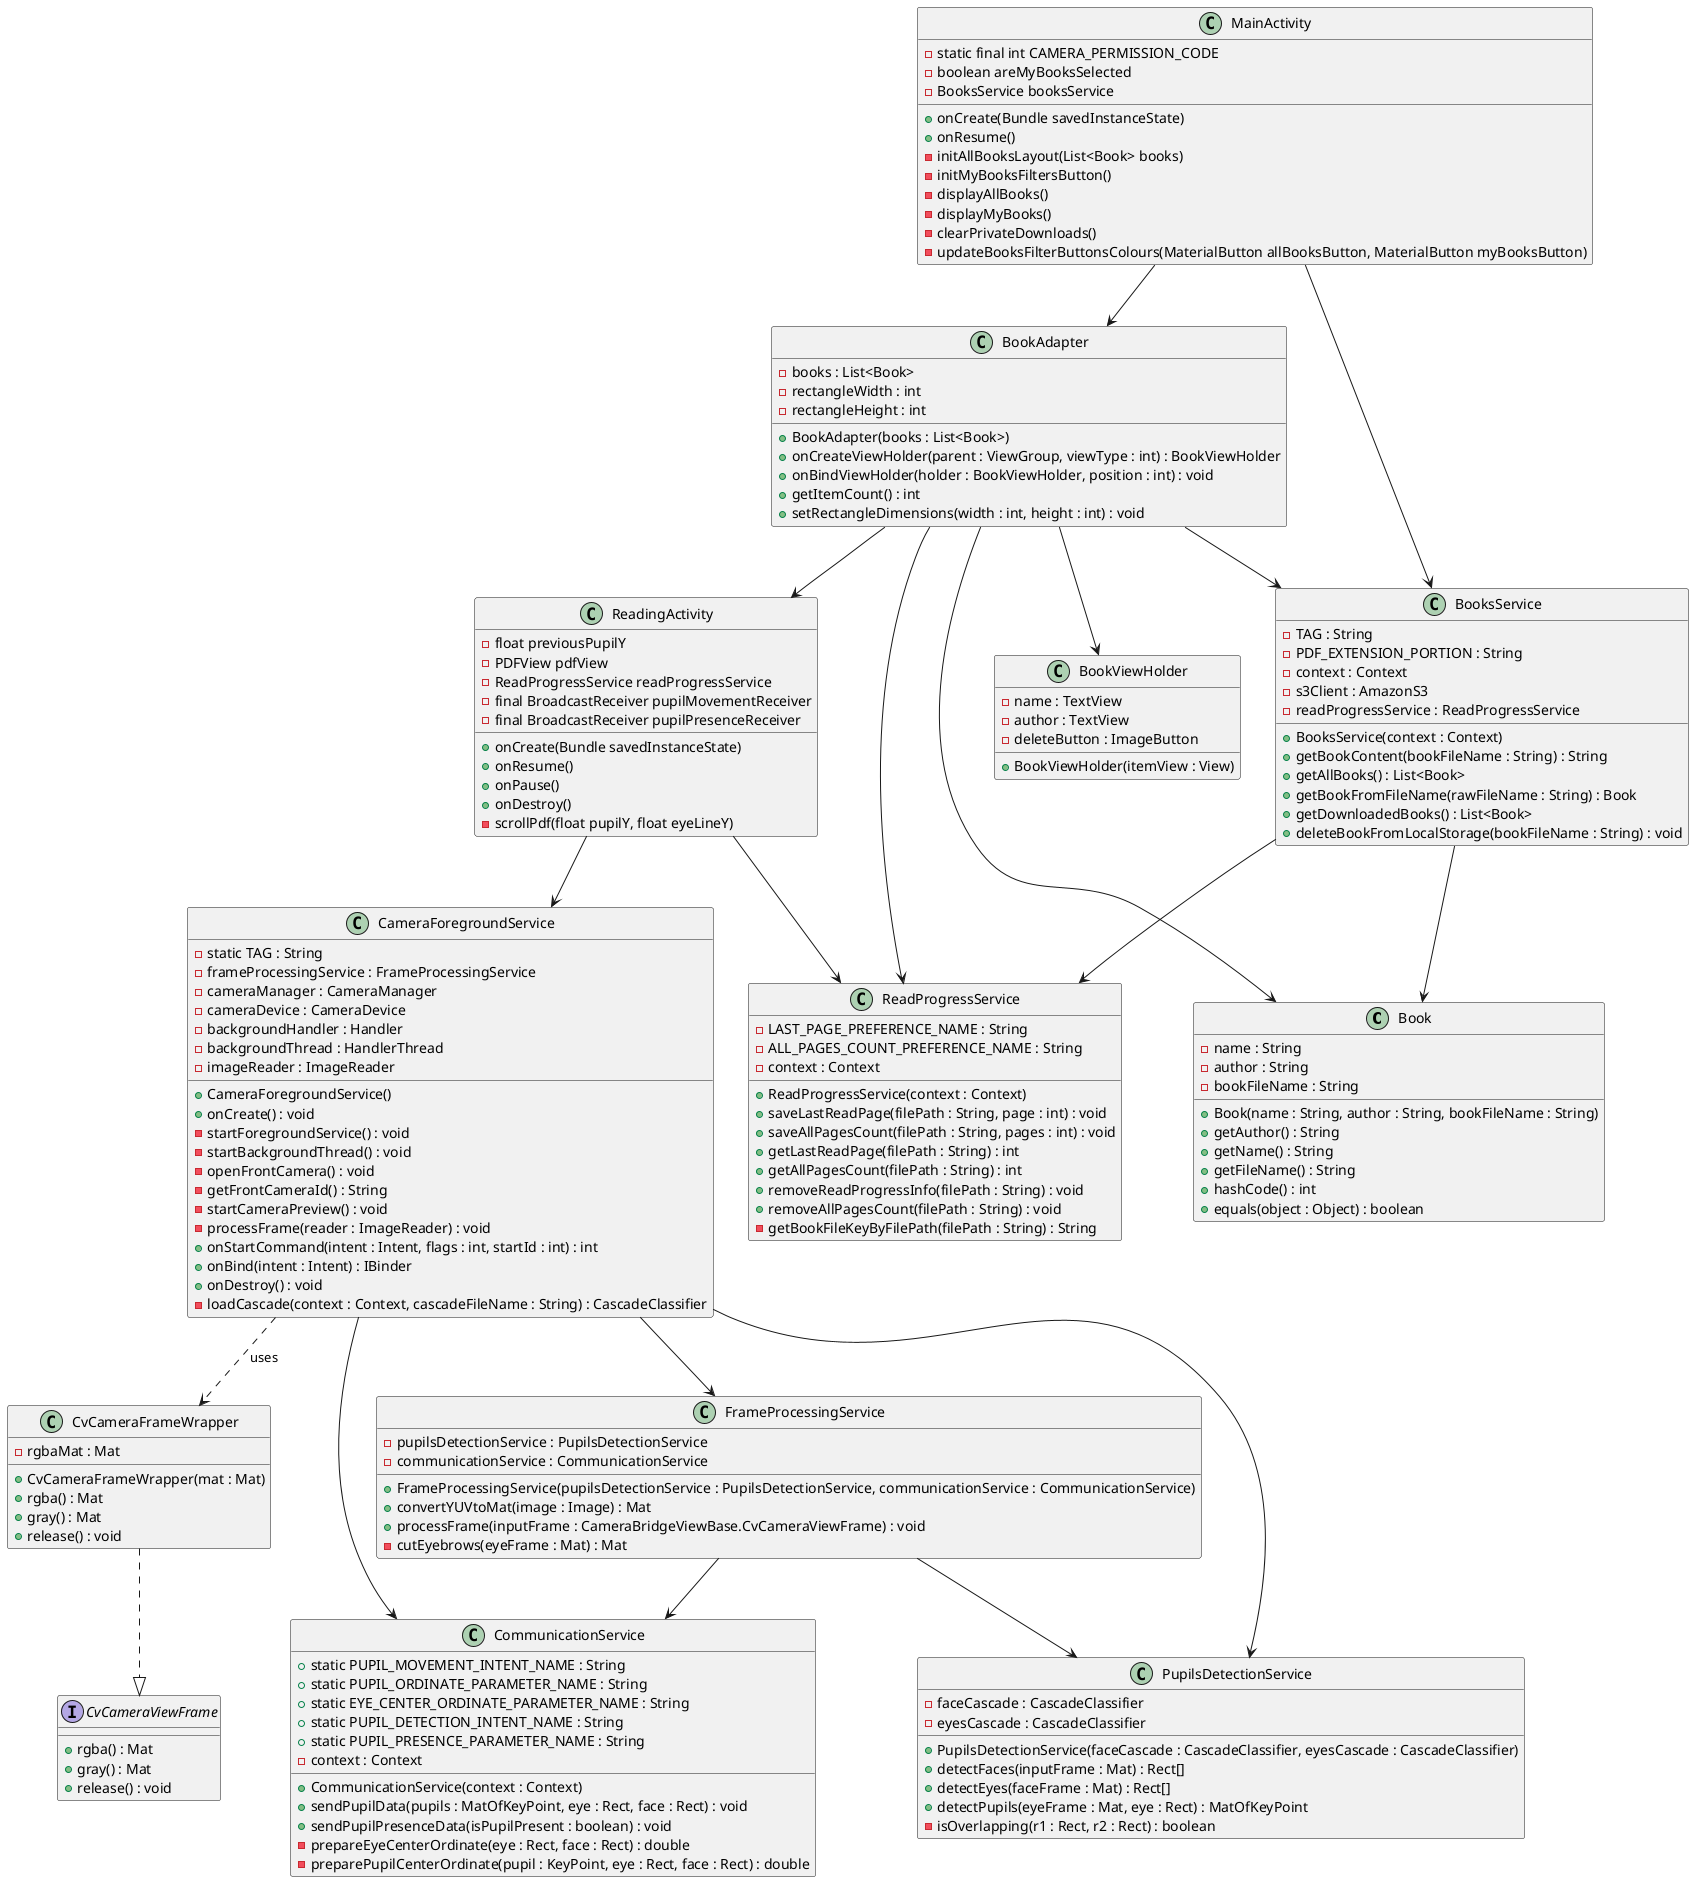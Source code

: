 @startuml
'https://plantuml.com/class-diagram

class Book {
    - name : String
    - author : String
    - bookFileName : String

    + Book(name : String, author : String, bookFileName : String)
    + getAuthor() : String
    + getName() : String
    + getFileName() : String
    + hashCode() : int
    + equals(object : Object) : boolean
}

class BookAdapter {
    - books : List<Book>
    - rectangleWidth : int
    - rectangleHeight : int

    + BookAdapter(books : List<Book>)
    + onCreateViewHolder(parent : ViewGroup, viewType : int) : BookViewHolder
    + onBindViewHolder(holder : BookViewHolder, position : int) : void
    + getItemCount() : int
    + setRectangleDimensions(width : int, height : int) : void
}

class BookViewHolder {
    - name : TextView
    - author : TextView
    - deleteButton : ImageButton

    + BookViewHolder(itemView : View)
}

class BooksService {
    - TAG : String
    - PDF_EXTENSION_PORTION : String
    - context : Context
    - s3Client : AmazonS3
    - readProgressService : ReadProgressService

    + BooksService(context : Context)
    + getBookContent(bookFileName : String) : String
    + getAllBooks() : List<Book>
    + getBookFromFileName(rawFileName : String) : Book
    + getDownloadedBooks() : List<Book>
    + deleteBookFromLocalStorage(bookFileName : String) : void
}

class CameraForegroundService {
        - static TAG : String
        - frameProcessingService : FrameProcessingService
        - cameraManager : CameraManager
        - cameraDevice : CameraDevice
        - backgroundHandler : Handler
        - backgroundThread : HandlerThread
        - imageReader : ImageReader
        + CameraForegroundService()
        + onCreate() : void
        - startForegroundService() : void
        - startBackgroundThread() : void
        - openFrontCamera() : void
        - getFrontCameraId() : String
        - startCameraPreview() : void
        - processFrame(reader : ImageReader) : void
        + onStartCommand(intent : Intent, flags : int, startId : int) : int
        + onBind(intent : Intent) : IBinder
        + onDestroy() : void
        - loadCascade(context : Context, cascadeFileName : String) : CascadeClassifier
}

class CvCameraFrameWrapper {
    - rgbaMat : Mat
    + CvCameraFrameWrapper(mat : Mat)
    + rgba() : Mat
    + gray() : Mat
    + release() : void
}

interface CvCameraViewFrame {
    + rgba() : Mat
    + gray() : Mat
    + release() : void
}

class CommunicationService {
    + static PUPIL_MOVEMENT_INTENT_NAME : String
    + static PUPIL_ORDINATE_PARAMETER_NAME : String
    + static EYE_CENTER_ORDINATE_PARAMETER_NAME : String
    + static PUPIL_DETECTION_INTENT_NAME : String
    + static PUPIL_PRESENCE_PARAMETER_NAME : String
    - context : Context
    + CommunicationService(context : Context)
    + sendPupilData(pupils : MatOfKeyPoint, eye : Rect, face : Rect) : void
    + sendPupilPresenceData(isPupilPresent : boolean) : void
    - prepareEyeCenterOrdinate(eye : Rect, face : Rect) : double
    - preparePupilCenterOrdinate(pupil : KeyPoint, eye : Rect, face : Rect) : double
}

class FrameProcessingService {
    - pupilsDetectionService : PupilsDetectionService
    - communicationService : CommunicationService
    + FrameProcessingService(pupilsDetectionService : PupilsDetectionService, communicationService : CommunicationService)
    + convertYUVtoMat(image : Image) : Mat
    + processFrame(inputFrame : CameraBridgeViewBase.CvCameraViewFrame) : void
    - cutEyebrows(eyeFrame : Mat) : Mat
}

class PupilsDetectionService {
    - faceCascade : CascadeClassifier
    - eyesCascade : CascadeClassifier
    + PupilsDetectionService(faceCascade : CascadeClassifier, eyesCascade : CascadeClassifier)
    + detectFaces(inputFrame : Mat) : Rect[]
    + detectEyes(faceFrame : Mat) : Rect[]
    + detectPupils(eyeFrame : Mat, eye : Rect) : MatOfKeyPoint
    - isOverlapping(r1 : Rect, r2 : Rect) : boolean
}

class ReadProgressService {
    - LAST_PAGE_PREFERENCE_NAME : String
    - ALL_PAGES_COUNT_PREFERENCE_NAME : String
    - context : Context
    + ReadProgressService(context : Context)
    + saveLastReadPage(filePath : String, page : int) : void
    + saveAllPagesCount(filePath : String, pages : int) : void
    + getLastReadPage(filePath : String) : int
    + getAllPagesCount(filePath : String) : int
    + removeReadProgressInfo(filePath : String) : void
    + removeAllPagesCount(filePath : String) : void
    - getBookFileKeyByFilePath(filePath : String) : String
}

class MainActivity {
    - static final int CAMERA_PERMISSION_CODE
    - boolean areMyBooksSelected
    - BooksService booksService
    + onCreate(Bundle savedInstanceState)
    + onResume()
    - initAllBooksLayout(List<Book> books)
    - initMyBooksFiltersButton()
    - displayAllBooks()
    - displayMyBooks()
    - clearPrivateDownloads()
    - updateBooksFilterButtonsColours(MaterialButton allBooksButton, MaterialButton myBooksButton)
}

class ReadingActivity {
    - float previousPupilY
    - PDFView pdfView
    - ReadProgressService readProgressService
    - final BroadcastReceiver pupilMovementReceiver
    - final BroadcastReceiver pupilPresenceReceiver
    + onCreate(Bundle savedInstanceState)
    + onResume()
    + onPause()
    + onDestroy()
    - scrollPdf(float pupilY, float eyeLineY)
}

BookAdapter --> BookViewHolder
BookAdapter --> Book
BookAdapter --> BooksService
BookAdapter --> ReadProgressService
BookAdapter --> ReadingActivity

BooksService --> ReadProgressService
BooksService --> Book

CvCameraFrameWrapper ..|> CvCameraViewFrame
CameraForegroundService --> FrameProcessingService
CameraForegroundService --> PupilsDetectionService
CameraForegroundService --> CommunicationService
CameraForegroundService ..> CvCameraFrameWrapper : uses

FrameProcessingService --> PupilsDetectionService
FrameProcessingService --> CommunicationService

MainActivity --> BooksService
MainActivity --> BookAdapter

ReadingActivity --> ReadProgressService
ReadingActivity --> CameraForegroundService

@enduml